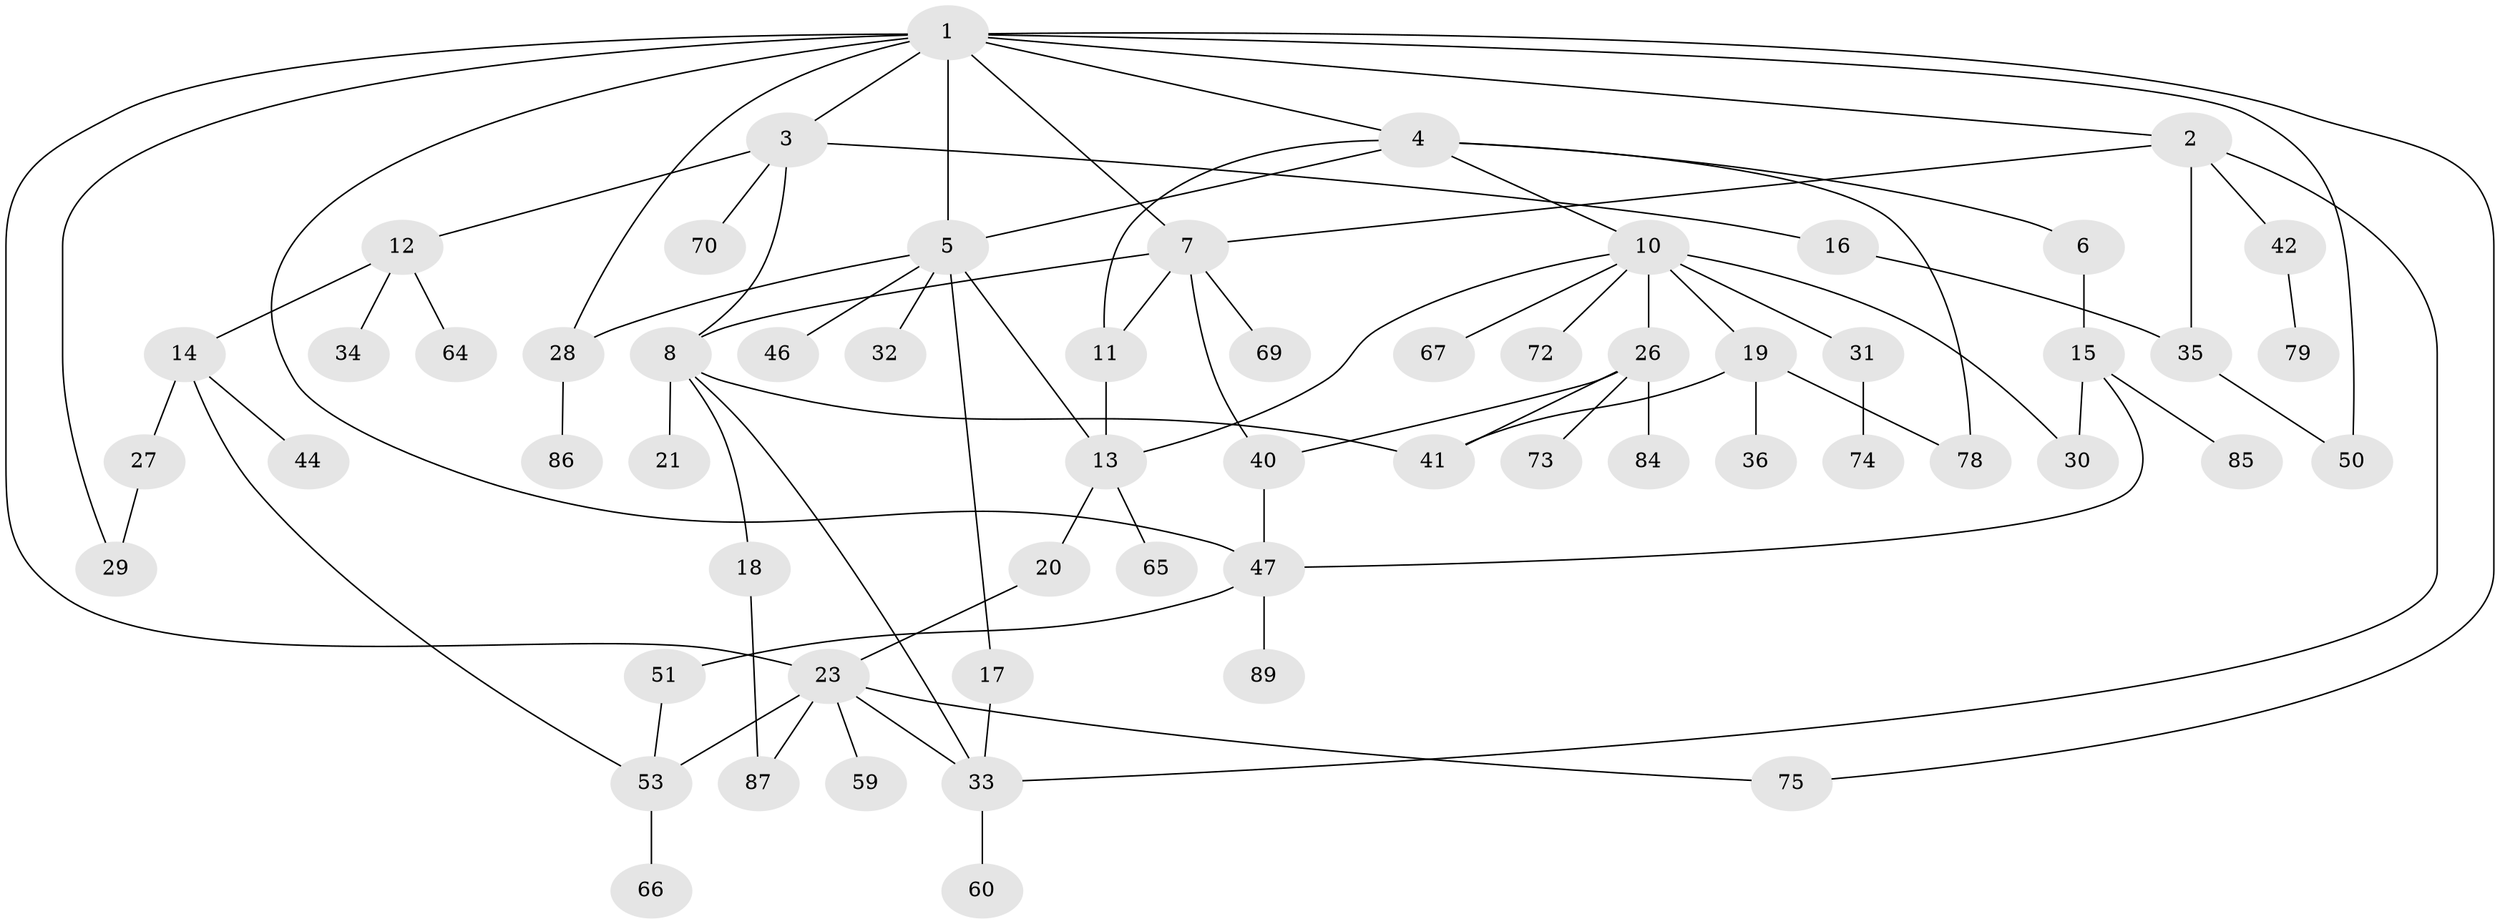 // Generated by graph-tools (version 1.1) at 2025/51/02/27/25 19:51:36]
// undirected, 60 vertices, 84 edges
graph export_dot {
graph [start="1"]
  node [color=gray90,style=filled];
  1 [super="+48"];
  2 [super="+77"];
  3 [super="+43"];
  4 [super="+57"];
  5 [super="+9"];
  6;
  7 [super="+61"];
  8 [super="+25"];
  10 [super="+22"];
  11;
  12;
  13 [super="+37"];
  14 [super="+58"];
  15 [super="+68"];
  16 [super="+52"];
  17;
  18;
  19 [super="+83"];
  20 [super="+24"];
  21;
  23 [super="+62"];
  26 [super="+45"];
  27;
  28 [super="+39"];
  29 [super="+38"];
  30 [super="+82"];
  31;
  32;
  33 [super="+55"];
  34 [super="+88"];
  35 [super="+80"];
  36;
  40 [super="+56"];
  41 [super="+63"];
  42;
  44;
  46;
  47 [super="+49"];
  50;
  51 [super="+54"];
  53 [super="+76"];
  59 [super="+81"];
  60 [super="+71"];
  64;
  65;
  66;
  67;
  69;
  70;
  72;
  73;
  74;
  75;
  78;
  79;
  84;
  85;
  86;
  87;
  89;
  1 -- 2;
  1 -- 3;
  1 -- 4;
  1 -- 7;
  1 -- 5;
  1 -- 50;
  1 -- 75;
  1 -- 47;
  1 -- 23;
  1 -- 29;
  1 -- 28;
  2 -- 33;
  2 -- 35;
  2 -- 42;
  2 -- 7;
  3 -- 8;
  3 -- 12;
  3 -- 16;
  3 -- 70;
  4 -- 5;
  4 -- 6;
  4 -- 10;
  4 -- 11;
  4 -- 78;
  5 -- 28;
  5 -- 32;
  5 -- 13;
  5 -- 17;
  5 -- 46;
  6 -- 15;
  7 -- 11;
  7 -- 69;
  7 -- 8;
  7 -- 40;
  8 -- 18;
  8 -- 21;
  8 -- 41;
  8 -- 33;
  10 -- 19;
  10 -- 30 [weight=2];
  10 -- 31;
  10 -- 72;
  10 -- 13;
  10 -- 67;
  10 -- 26;
  11 -- 13;
  12 -- 14;
  12 -- 34;
  12 -- 64;
  13 -- 20;
  13 -- 65;
  14 -- 27;
  14 -- 44;
  14 -- 53;
  15 -- 85;
  15 -- 47;
  15 -- 30;
  16 -- 35;
  17 -- 33;
  18 -- 87;
  19 -- 36;
  19 -- 41;
  19 -- 78;
  20 -- 23;
  23 -- 59;
  23 -- 53;
  23 -- 87;
  23 -- 75;
  23 -- 33;
  26 -- 40;
  26 -- 73;
  26 -- 84;
  26 -- 41;
  27 -- 29;
  28 -- 86;
  31 -- 74;
  33 -- 60;
  35 -- 50;
  40 -- 47;
  42 -- 79;
  47 -- 89;
  47 -- 51 [weight=2];
  51 -- 53;
  53 -- 66;
}

